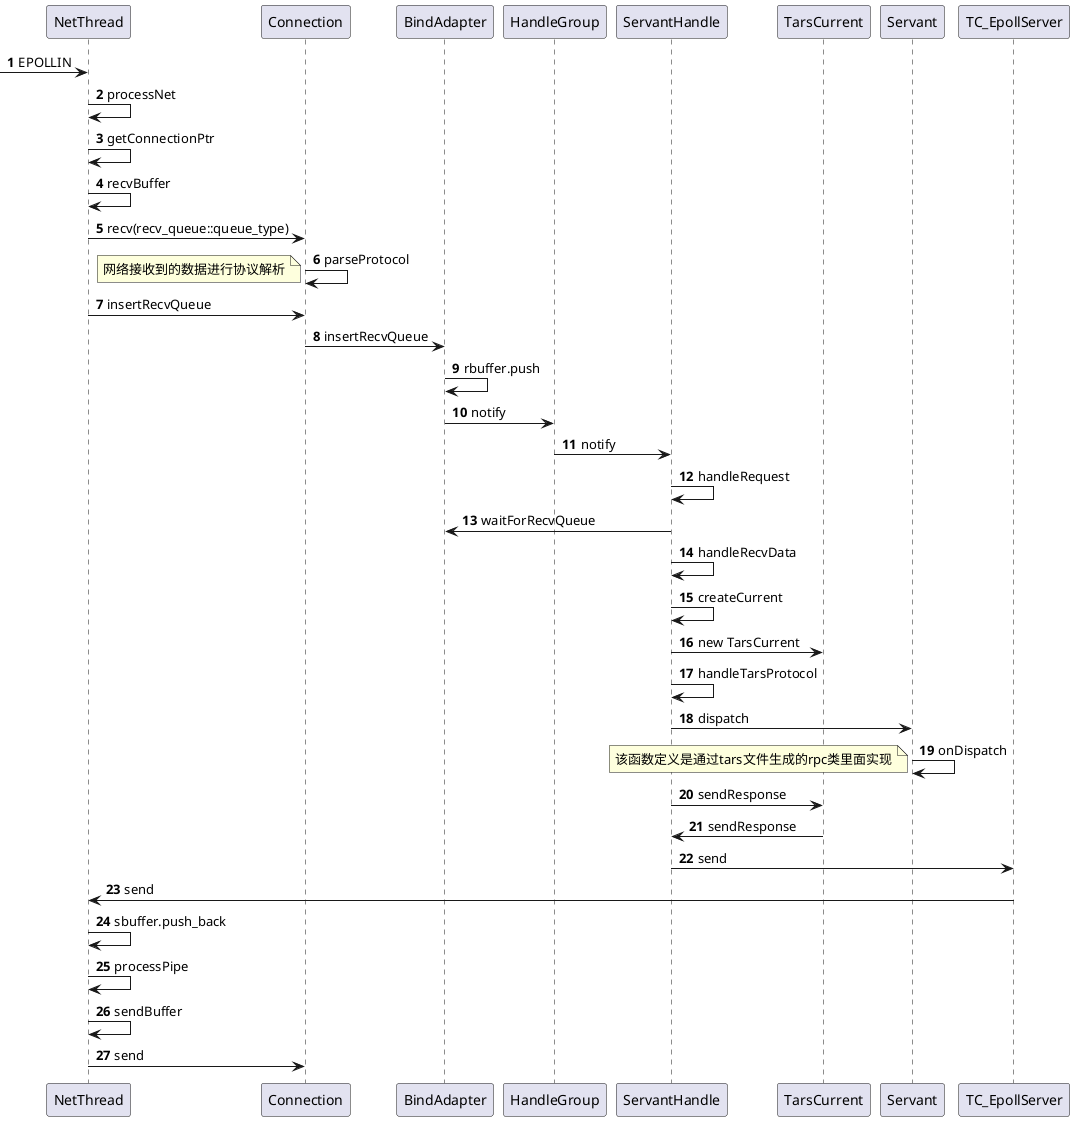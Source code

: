 @startuml
autonumber

[-> NetThread:EPOLLIN

NetThread -> NetThread:processNet
NetThread -> NetThread:getConnectionPtr
NetThread -> NetThread:recvBuffer
NetThread -> Connection:recv(recv_queue::queue_type)
Connection -> Connection:parseProtocol
note left:网络接收到的数据进行协议解析
NetThread -> Connection:insertRecvQueue

Connection -> BindAdapter:insertRecvQueue
BindAdapter -> BindAdapter:rbuffer.push
BindAdapter -> HandleGroup :notify
HandleGroup -> ServantHandle:notify

ServantHandle -> ServantHandle: handleRequest
ServantHandle -> BindAdapter: waitForRecvQueue
ServantHandle -> ServantHandle: handleRecvData
ServantHandle -> ServantHandle: createCurrent
ServantHandle -> TarsCurrent: new TarsCurrent
ServantHandle -> ServantHandle: handleTarsProtocol
ServantHandle -> Servant: dispatch
Servant -> Servant: onDispatch
note left:该函数定义是通过tars文件生成的rpc类里面实现

ServantHandle -> TarsCurrent: sendResponse
TarsCurrent -> ServantHandle: sendResponse
ServantHandle -> TC_EpollServer: send
TC_EpollServer -> NetThread: send
NetThread -> NetThread: sbuffer.push_back
NetThread -> NetThread: processPipe
NetThread -> NetThread: sendBuffer
NetThread -> Connection: send

@enduml